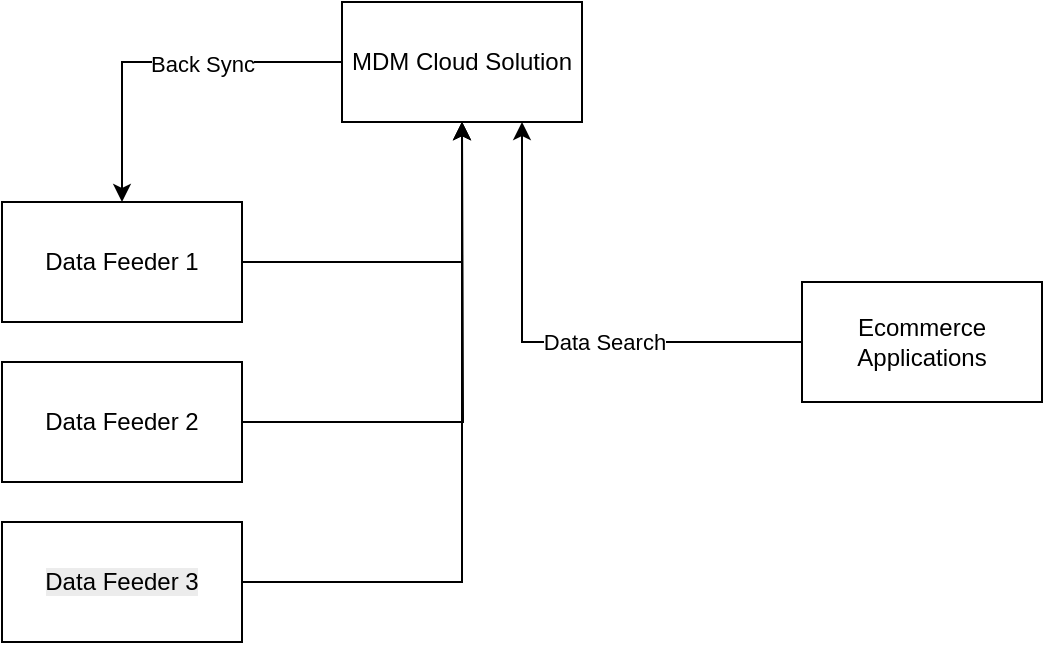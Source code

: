 <mxfile version="27.0.3">
  <diagram name="Page-1" id="hbmo17ynwXunL92zI8KV">
    <mxGraphModel dx="1426" dy="777" grid="1" gridSize="10" guides="1" tooltips="1" connect="1" arrows="1" fold="1" page="1" pageScale="1" pageWidth="850" pageHeight="1100" math="0" shadow="0">
      <root>
        <mxCell id="0" />
        <mxCell id="1" parent="0" />
        <mxCell id="N1UPHWBn3Y1abSeO-OeI-1" style="edgeStyle=orthogonalEdgeStyle;rounded=0;orthogonalLoop=1;jettySize=auto;html=1;entryX=0.5;entryY=0;entryDx=0;entryDy=0;" edge="1" parent="1" source="N1UPHWBn3Y1abSeO-OeI-3" target="N1UPHWBn3Y1abSeO-OeI-5">
          <mxGeometry relative="1" as="geometry" />
        </mxCell>
        <mxCell id="N1UPHWBn3Y1abSeO-OeI-2" value="Back Sync" style="edgeLabel;html=1;align=center;verticalAlign=middle;resizable=0;points=[];" vertex="1" connectable="0" parent="N1UPHWBn3Y1abSeO-OeI-1">
          <mxGeometry x="-0.222" y="1" relative="1" as="geometry">
            <mxPoint as="offset" />
          </mxGeometry>
        </mxCell>
        <mxCell id="N1UPHWBn3Y1abSeO-OeI-3" value="MDM Cloud Solution" style="rounded=0;whiteSpace=wrap;html=1;" vertex="1" parent="1">
          <mxGeometry x="330" y="100" width="120" height="60" as="geometry" />
        </mxCell>
        <mxCell id="N1UPHWBn3Y1abSeO-OeI-4" style="edgeStyle=orthogonalEdgeStyle;rounded=0;orthogonalLoop=1;jettySize=auto;html=1;entryX=0.5;entryY=1;entryDx=0;entryDy=0;" edge="1" parent="1" source="N1UPHWBn3Y1abSeO-OeI-5" target="N1UPHWBn3Y1abSeO-OeI-3">
          <mxGeometry relative="1" as="geometry" />
        </mxCell>
        <mxCell id="N1UPHWBn3Y1abSeO-OeI-5" value="Data Feeder 1" style="rounded=0;whiteSpace=wrap;html=1;" vertex="1" parent="1">
          <mxGeometry x="160" y="200" width="120" height="60" as="geometry" />
        </mxCell>
        <mxCell id="N1UPHWBn3Y1abSeO-OeI-6" style="edgeStyle=orthogonalEdgeStyle;rounded=0;orthogonalLoop=1;jettySize=auto;html=1;exitX=1;exitY=0.5;exitDx=0;exitDy=0;" edge="1" parent="1" source="N1UPHWBn3Y1abSeO-OeI-7">
          <mxGeometry relative="1" as="geometry">
            <mxPoint x="390" y="160" as="targetPoint" />
          </mxGeometry>
        </mxCell>
        <mxCell id="N1UPHWBn3Y1abSeO-OeI-7" value="Data Feeder 2" style="rounded=0;whiteSpace=wrap;html=1;" vertex="1" parent="1">
          <mxGeometry x="160" y="280" width="120" height="60" as="geometry" />
        </mxCell>
        <mxCell id="N1UPHWBn3Y1abSeO-OeI-8" style="edgeStyle=orthogonalEdgeStyle;rounded=0;orthogonalLoop=1;jettySize=auto;html=1;exitX=1;exitY=0.5;exitDx=0;exitDy=0;entryX=0.5;entryY=1;entryDx=0;entryDy=0;" edge="1" parent="1" source="N1UPHWBn3Y1abSeO-OeI-9" target="N1UPHWBn3Y1abSeO-OeI-3">
          <mxGeometry relative="1" as="geometry">
            <mxPoint x="390" y="310" as="targetPoint" />
          </mxGeometry>
        </mxCell>
        <mxCell id="N1UPHWBn3Y1abSeO-OeI-9" value="&lt;br&gt;&lt;span style=&quot;color: rgb(0, 0, 0); font-family: Helvetica; font-size: 12px; font-style: normal; font-variant-ligatures: normal; font-variant-caps: normal; font-weight: 400; letter-spacing: normal; orphans: 2; text-align: center; text-indent: 0px; text-transform: none; widows: 2; word-spacing: 0px; -webkit-text-stroke-width: 0px; white-space: normal; background-color: rgb(236, 236, 236); text-decoration-thickness: initial; text-decoration-style: initial; text-decoration-color: initial; float: none; display: inline !important;&quot;&gt;Data Feeder 3&lt;/span&gt;&lt;div&gt;&lt;br/&gt;&lt;/div&gt;" style="rounded=0;whiteSpace=wrap;html=1;" vertex="1" parent="1">
          <mxGeometry x="160" y="360" width="120" height="60" as="geometry" />
        </mxCell>
        <mxCell id="N1UPHWBn3Y1abSeO-OeI-10" style="edgeStyle=orthogonalEdgeStyle;rounded=0;orthogonalLoop=1;jettySize=auto;html=1;entryX=0.75;entryY=1;entryDx=0;entryDy=0;" edge="1" parent="1" source="N1UPHWBn3Y1abSeO-OeI-12" target="N1UPHWBn3Y1abSeO-OeI-3">
          <mxGeometry relative="1" as="geometry" />
        </mxCell>
        <mxCell id="N1UPHWBn3Y1abSeO-OeI-11" value="Data Search" style="edgeLabel;html=1;align=center;verticalAlign=middle;resizable=0;points=[];" vertex="1" connectable="0" parent="N1UPHWBn3Y1abSeO-OeI-10">
          <mxGeometry x="-0.208" relative="1" as="geometry">
            <mxPoint as="offset" />
          </mxGeometry>
        </mxCell>
        <mxCell id="N1UPHWBn3Y1abSeO-OeI-12" value="Ecommerce Applications" style="rounded=0;whiteSpace=wrap;html=1;" vertex="1" parent="1">
          <mxGeometry x="560" y="240" width="120" height="60" as="geometry" />
        </mxCell>
      </root>
    </mxGraphModel>
  </diagram>
</mxfile>
